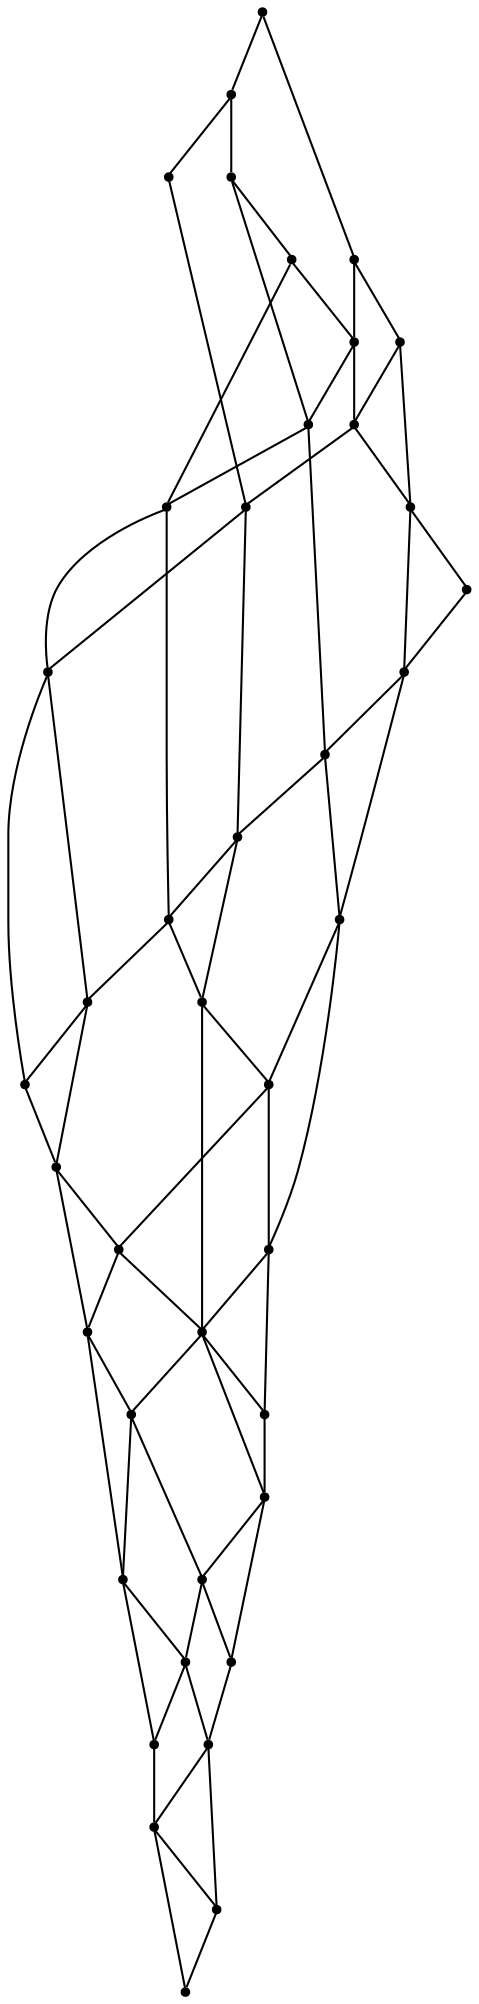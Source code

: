 graph {
  node [shape=point,comment="{\"directed\":false,\"doi\":\"10.1007/978-3-540-31843-9_36\",\"figure\":\"5\"}"]

  v0 [pos="1188.7210755813953,376.2316463439447"]
  v1 [pos="1145.9631767805233,328.4816819477858"]
  v2 [pos="1212.7255813953489,328.4816819477859"]
  v3 [pos="999.6859738372093,689.4817429829421"]
  v4 [pos="879.163546965843,728.4816819477859"]
  v5 [pos="1038.1930959302326,677.2317328104161"]
  v6 [pos="1142.2124091569767,643.7315700499994"]
  v7 [pos="1161.71613372093,430.7315903950515"]
  v8 [pos="1012.6883720930232,328.4816819477859"]
  v9 [pos="864.6608194040698,372.73166160273377"]
  v10 [pos="745.888742278343,328.4816819477859"]
  v11 [pos="898.4171239098837,385.48165143020776"]
  v12 [pos="939.9248092296511,401.2316463439447"]
  v13 [pos="959.1784338662791,408.2316476155105"]
  v14 [pos="1138.9618095930232,475.7317938455724"]
  v15 [pos="1212.7255813953489,728.4816819477859"]
  v16 [pos="1012.6883720930232,728.4816819477859"]
  v17 [pos="1087.7023255813956,578.4816819477859"]
  v18 [pos="1112.7069767441862,528.2316921203119"]
  v19 [pos="879.163546965843,328.4816819477859"]
  v20 [pos="983.4329124273256,453.4816819477859"]
  v21 [pos="723.3845657703488,653.2316921203119"]
  v22 [pos="625.8664039789245,728.4816819477859"]
  v23 [pos="791.897320130814,590.481702292838"]
  v24 [pos="872.1622274709302,538.9817633279943"]
  v25 [pos="933.6736464389535,491.73165143020765"]
  v26 [pos="814.401480741279,625.7317938455724"]
  v27 [pos="745.8887422783431,728.4816819477859"]
  v28 [pos="834.9052870639534,595.2317633279943"]
  v29 [pos="923.6718114098837,461.7316005675775"]
  v30 [pos="945.9259356831395,528.2316921203119"]
  v31 [pos="812.6511627906976,528.2316921203119"]
  v32 [pos="685.8775890261628,423.23164125768176"]
  v33 [pos="625.8664039789245,328.4816819477859"]
  v34 [pos="707.3816042877907,456.9817938455724"]
  v35 [pos="580.1078942587209,590.481702292838"]
  v36 [pos="492.591623137718,728.4816819477859"]
  v37 [pos="664.6236101017441,456.9817938455724"]
  v38 [pos="685.8775890261628,528.2316921203119"]
  v39 [pos="559.1040152616279,528.2316921203119"]
  v40 [pos="492.591623137718,328.4816819477859"]

  v0 -- v1 [id="-1",pos="1188.7210755813953,376.2316463439447 1145.9631767805233,328.4816819477858 1145.9631767805233,328.4816819477858 1145.9631767805233,328.4816819477858"]
  v36 -- v40 [id="-2",pos="492.591623137718,728.4816819477859 492.591623137718,328.4816819477859 492.591623137718,328.4816819477859 492.591623137718,328.4816819477859"]
  v22 -- v35 [id="-3",pos="625.8664039789245,728.4816819477859 580.1078942587209,590.481702292838 580.1078942587209,590.481702292838 580.1078942587209,590.481702292838"]
  v35 -- v39 [id="-4",pos="580.1078942587209,590.481702292838 559.1040152616279,528.2316921203119 559.1040152616279,528.2316921203119 559.1040152616279,528.2316921203119"]
  v39 -- v40 [id="-5",pos="559.1040152616279,528.2316921203119 492.591623137718,328.4816819477859 492.591623137718,328.4816819477859 492.591623137718,328.4816819477859"]
  v33 -- v39 [id="-6",pos="625.8664039789245,328.4816819477859 559.1040152616279,528.2316921203119 559.1040152616279,528.2316921203119 559.1040152616279,528.2316921203119"]
  v39 -- v36 [id="-7",pos="559.1040152616279,528.2316921203119 492.591623137718,728.4816819477859 492.591623137718,728.4816819477859 492.591623137718,728.4816819477859"]
  v27 -- v21 [id="-8",pos="745.8887422783431,728.4816819477859 723.3845657703488,653.2316921203119 723.3845657703488,653.2316921203119 723.3845657703488,653.2316921203119"]
  v21 -- v38 [id="-9",pos="723.3845657703488,653.2316921203119 685.8775890261628,528.2316921203119 685.8775890261628,528.2316921203119 685.8775890261628,528.2316921203119"]
  v38 -- v37 [id="-10",pos="685.8775890261628,528.2316921203119 664.6236101017441,456.9817938455724 664.6236101017441,456.9817938455724 664.6236101017441,456.9817938455724"]
  v37 -- v33 [id="-11",pos="664.6236101017441,456.9817938455724 625.8664039789245,328.4816819477859 625.8664039789245,328.4816819477859 625.8664039789245,328.4816819477859"]
  v10 -- v34 [id="-12",pos="745.888742278343,328.4816819477859 707.3816042877907,456.9817938455724 707.3816042877907,456.9817938455724 707.3816042877907,456.9817938455724"]
  v34 -- v38 [id="-13",pos="707.3816042877907,456.9817938455724 685.8775890261628,528.2316921203119 685.8775890261628,528.2316921203119 685.8775890261628,528.2316921203119"]
  v38 -- v22 [id="-14",pos="685.8775890261628,528.2316921203119 625.8664039789245,728.4816819477859 625.8664039789245,728.4816819477859 625.8664039789245,728.4816819477859"]
  v10 -- v32 [id="-15",pos="745.888742278343,328.4816819477859 685.8775890261628,423.23164125768176 685.8775890261628,423.23164125768176 685.8775890261628,423.23164125768176"]
  v32 -- v37 [id="-16",pos="685.8775890261628,423.23164125768176 664.6236101017441,456.9817938455724 664.6236101017441,456.9817938455724 664.6236101017441,456.9817938455724"]
  v37 -- v35 [id="-17",pos="664.6236101017441,456.9817938455724 580.1078942587209,590.481702292838 580.1078942587209,590.481702292838 580.1078942587209,590.481702292838"]
  v35 -- v36 [id="-18",pos="580.1078942587209,590.481702292838 492.591623137718,728.4816819477859 492.591623137718,728.4816819477859 492.591623137718,728.4816819477859"]
  v4 -- v28 [id="-19",pos="879.163546965843,728.4816819477859 834.9052870639534,595.2317633279943 834.9052870639534,595.2317633279943 834.9052870639534,595.2317633279943"]
  v28 -- v31 [id="-20",pos="834.9052870639534,595.2317633279943 812.6511627906976,528.2316921203119 812.6511627906976,528.2316921203119 812.6511627906976,528.2316921203119"]
  v31 -- v10 [id="-21",pos="812.6511627906976,528.2316921203119 745.888742278343,328.4816819477859 745.888742278343,328.4816819477859 745.888742278343,328.4816819477859"]
  v4 -- v26 [id="-22",pos="879.163546965843,728.4816819477859 814.401480741279,625.7317938455724 814.401480741279,625.7317938455724 814.401480741279,625.7317938455724"]
  v26 -- v23 [id="-23",pos="814.401480741279,625.7317938455724 791.897320130814,590.481702292838 791.897320130814,590.481702292838 791.897320130814,590.481702292838"]
  v23 -- v34 [id="-24",pos="791.897320130814,590.481702292838 707.3816042877907,456.9817938455724 707.3816042877907,456.9817938455724 707.3816042877907,456.9817938455724"]
  v34 -- v32 [id="-25",pos="707.3816042877907,456.9817938455724 685.8775890261628,423.23164125768176 685.8775890261628,423.23164125768176 685.8775890261628,423.23164125768176"]
  v32 -- v33 [id="-26",pos="685.8775890261628,423.23164125768176 625.8664039789245,328.4816819477859 625.8664039789245,328.4816819477859 625.8664039789245,328.4816819477859"]
  v19 -- v9 [id="-27",pos="879.163546965843,328.4816819477859 864.6608194040698,372.73166160273377 864.6608194040698,372.73166160273377 864.6608194040698,372.73166160273377"]
  v9 -- v31 [id="-28",pos="864.6608194040698,372.73166160273377 812.6511627906976,528.2316921203119 812.6511627906976,528.2316921203119 812.6511627906976,528.2316921203119"]
  v31 -- v23 [id="-29",pos="812.6511627906976,528.2316921203119 791.897320130814,590.481702292838 791.897320130814,590.481702292838 791.897320130814,590.481702292838"]
  v23 -- v27 [id="-30",pos="791.897320130814,590.481702292838 745.8887422783431,728.4816819477859 745.8887422783431,728.4816819477859 745.8887422783431,728.4816819477859"]
  v16 -- v3 [id="-31",pos="1012.6883720930232,728.4816819477859 999.6859738372093,689.4817429829421 999.6859738372093,689.4817429829421 999.6859738372093,689.4817429829421"]
  v3 -- v30 [id="-32",pos="999.6859738372093,689.4817429829421 945.9259356831395,528.2316921203119 945.9259356831395,528.2316921203119 945.9259356831395,528.2316921203119"]
  v30 -- v25 [id="-33",pos="945.9259356831395,528.2316921203119 933.6736464389535,491.73165143020765 933.6736464389535,491.73165143020765 933.6736464389535,491.73165143020765"]
  v25 -- v29 [id="-34",pos="933.6736464389535,491.73165143020765 923.6718114098837,461.7316005675775 923.6718114098837,461.7316005675775 923.6718114098837,461.7316005675775"]
  v29 -- v11 [id="-35",pos="923.6718114098837,461.7316005675775 898.4171239098837,385.48165143020776 898.4171239098837,385.48165143020776 898.4171239098837,385.48165143020776"]
  v11 -- v19 [id="-36",pos="898.4171239098837,385.48165143020776 879.163546965843,328.4816819477859 879.163546965843,328.4816819477859 879.163546965843,328.4816819477859"]
  v8 -- v30 [id="-37",pos="1012.6883720930232,328.4816819477859 945.9259356831395,528.2316921203119 945.9259356831395,528.2316921203119 945.9259356831395,528.2316921203119"]
  v30 -- v4 [id="-38",pos="945.9259356831395,528.2316921203119 879.163546965843,728.4816819477859 879.163546965843,728.4816819477859 879.163546965843,728.4816819477859"]
  v8 -- v13 [id="-39",pos="1012.6883720930232,328.4816819477859 959.1784338662791,408.2316476155105 959.1784338662791,408.2316476155105 959.1784338662791,408.2316476155105"]
  v13 -- v29 [id="-40",pos="959.1784338662791,408.2316476155105 923.6718114098837,461.7316005675775 923.6718114098837,461.7316005675775 923.6718114098837,461.7316005675775"]
  v29 -- v24 [id="-41",pos="923.6718114098837,461.7316005675775 872.1622274709302,538.9817633279943 872.1622274709302,538.9817633279943 872.1622274709302,538.9817633279943"]
  v24 -- v28 [id="-42",pos="872.1622274709302,538.9817633279943 834.9052870639534,595.2317633279943 834.9052870639534,595.2317633279943 834.9052870639534,595.2317633279943"]
  v28 -- v26 [id="-43",pos="834.9052870639534,595.2317633279943 814.401480741279,625.7317938455724 814.401480741279,625.7317938455724 814.401480741279,625.7317938455724"]
  v26 -- v27 [id="-44",pos="814.401480741279,625.7317938455724 745.8887422783431,728.4816819477859 745.8887422783431,728.4816819477859 745.8887422783431,728.4816819477859"]
  v1 -- v20 [id="-45",pos="1145.9631767805233,328.4816819477858 983.4329124273256,453.4816819477859 983.4329124273256,453.4816819477859 983.4329124273256,453.4816819477859"]
  v20 -- v25 [id="-46",pos="983.4329124273256,453.4816819477859 933.6736464389535,491.73165143020765 933.6736464389535,491.73165143020765 933.6736464389535,491.73165143020765"]
  v25 -- v24 [id="-47",pos="933.6736464389535,491.73165143020765 872.1622274709302,538.9817633279943 872.1622274709302,538.9817633279943 872.1622274709302,538.9817633279943"]
  v24 -- v23 [id="-48",pos="872.1622274709302,538.9817633279943 791.897320130814,590.481702292838 791.897320130814,590.481702292838 791.897320130814,590.481702292838"]
  v23 -- v21 [id="-49",pos="791.897320130814,590.481702292838 723.3845657703488,653.2316921203119 723.3845657703488,653.2316921203119 723.3845657703488,653.2316921203119"]
  v21 -- v22 [id="-50",pos="723.3845657703488,653.2316921203119 625.8664039789245,728.4816819477859 625.8664039789245,728.4816819477859 625.8664039789245,728.4816819477859"]
  v15 -- v18 [id="-51",pos="1212.7255813953489,728.4816819477859 1112.7069767441862,528.2316921203119 1112.7069767441862,528.2316921203119 1112.7069767441862,528.2316921203119"]
  v18 -- v8 [id="-52",pos="1112.7069767441862,528.2316921203119 1012.6883720930232,328.4816819477859 1012.6883720930232,328.4816819477859 1012.6883720930232,328.4816819477859"]
  v15 -- v6 [id="-53",pos="1212.7255813953489,728.4816819477859 1142.2124091569767,643.7315700499994 1142.2124091569767,643.7315700499994 1142.2124091569767,643.7315700499994"]
  v6 -- v17 [id="-54",pos="1142.2124091569767,643.7315700499994 1087.7023255813956,578.4816819477859 1087.7023255813956,578.4816819477859 1087.7023255813956,578.4816819477859"]
  v17 -- v20 [id="-55",pos="1087.7023255813956,578.4816819477859 983.4329124273256,453.4816819477859 983.4329124273256,453.4816819477859 983.4329124273256,453.4816819477859"]
  v20 -- v12 [id="-56",pos="983.4329124273256,453.4816819477859 939.9248092296511,401.2316463439447 939.9248092296511,401.2316463439447 939.9248092296511,401.2316463439447"]
  v12 -- v19 [id="-57",pos="939.9248092296511,401.2316463439447 879.163546965843,328.4816819477859 879.163546965843,328.4816819477859 879.163546965843,328.4816819477859"]
  v2 -- v15 [id="-58",pos="1212.7255813953489,328.4816819477859 1212.7255813953489,728.4816819477859 1212.7255813953489,728.4816819477859 1212.7255813953489,728.4816819477859"]
  v2 -- v0 [id="-59",pos="1212.7255813953489,328.4816819477859 1188.7210755813953,376.2316463439447 1188.7210755813953,376.2316463439447 1188.7210755813953,376.2316463439447"]
  v0 -- v7 [id="-60",pos="1188.7210755813953,376.2316463439447 1161.71613372093,430.7315903950515 1161.71613372093,430.7315903950515 1161.71613372093,430.7315903950515"]
  v7 -- v14 [id="-61",pos="1161.71613372093,430.7315903950515 1138.9618095930232,475.7317938455724 1138.9618095930232,475.7317938455724 1138.9618095930232,475.7317938455724"]
  v14 -- v18 [id="-62",pos="1138.9618095930232,475.7317938455724 1112.7069767441862,528.2316921203119 1112.7069767441862,528.2316921203119 1112.7069767441862,528.2316921203119"]
  v18 -- v17 [id="-63",pos="1112.7069767441862,528.2316921203119 1087.7023255813956,578.4816819477859 1087.7023255813956,578.4816819477859 1087.7023255813956,578.4816819477859"]
  v17 -- v5 [id="-64",pos="1087.7023255813956,578.4816819477859 1038.1930959302326,677.2317328104161 1038.1930959302326,677.2317328104161 1038.1930959302326,677.2317328104161"]
  v5 -- v16 [id="-65",pos="1038.1930959302326,677.2317328104161 1012.6883720930232,728.4816819477859 1012.6883720930232,728.4816819477859 1012.6883720930232,728.4816819477859"]
  v14 -- v13 [id="-69",pos="1138.9618095930232,475.7317938455724 959.1784338662791,408.2316476155105 959.1784338662791,408.2316476155105 959.1784338662791,408.2316476155105"]
  v13 -- v12 [id="-70",pos="959.1784338662791,408.2316476155105 939.9248092296511,401.2316463439447 939.9248092296511,401.2316463439447 939.9248092296511,401.2316463439447"]
  v12 -- v11 [id="-71",pos="939.9248092296511,401.2316463439447 898.4171239098837,385.48165143020776 898.4171239098837,385.48165143020776 898.4171239098837,385.48165143020776"]
  v11 -- v9 [id="-72",pos="898.4171239098837,385.48165143020776 864.6608194040698,372.73166160273377 864.6608194040698,372.73166160273377 864.6608194040698,372.73166160273377"]
  v9 -- v10 [id="-73",pos="864.6608194040698,372.73166160273377 745.888742278343,328.4816819477859 745.888742278343,328.4816819477859 745.888742278343,328.4816819477859"]
  v7 -- v8 [id="-75",pos="1161.71613372093,430.7315903950515 1012.6883720930232,328.4816819477859 1012.6883720930232,328.4816819477859 1012.6883720930232,328.4816819477859"]
  v6 -- v5 [id="-77",pos="1142.2124091569767,643.7315700499994 1038.1930959302326,677.2317328104161 1038.1930959302326,677.2317328104161 1038.1930959302326,677.2317328104161"]
  v5 -- v3 [id="-78",pos="1038.1930959302326,677.2317328104161 999.6859738372093,689.4817429829421 999.6859738372093,689.4817429829421 999.6859738372093,689.4817429829421"]
  v3 -- v4 [id="-79",pos="999.6859738372093,689.4817429829421 879.163546965843,728.4816819477859 879.163546965843,728.4816819477859 879.163546965843,728.4816819477859"]
}